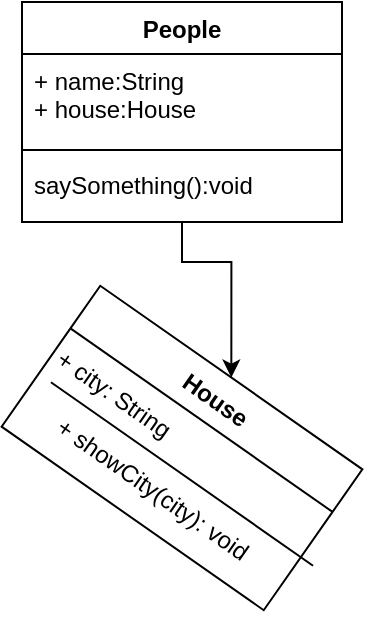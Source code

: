 <mxfile version="13.7.7" type="device"><diagram name="Page-1" id="c4acf3e9-155e-7222-9cf6-157b1a14988f"><mxGraphModel dx="1422" dy="794" grid="1" gridSize="10" guides="1" tooltips="1" connect="1" arrows="1" fold="1" page="1" pageScale="1" pageWidth="850" pageHeight="1100" background="#ffffff" math="0" shadow="0"><root><mxCell id="0"/><mxCell id="1" parent="0"/><mxCell id="7guHlVkpRxrPn-9IR7Ly-9" style="edgeStyle=orthogonalEdgeStyle;rounded=0;orthogonalLoop=1;jettySize=auto;html=1;entryX=0.5;entryY=0;entryDx=0;entryDy=0;" edge="1" parent="1" source="7guHlVkpRxrPn-9IR7Ly-1" target="7guHlVkpRxrPn-9IR7Ly-5"><mxGeometry relative="1" as="geometry"/></mxCell><mxCell id="7guHlVkpRxrPn-9IR7Ly-1" value="People&#10;" style="swimlane;fontStyle=1;align=center;verticalAlign=top;childLayout=stackLayout;horizontal=1;startSize=26;horizontalStack=0;resizeParent=1;resizeParentMax=0;resizeLast=0;collapsible=1;marginBottom=0;" vertex="1" parent="1"><mxGeometry x="40" y="60" width="160" height="110" as="geometry"><mxRectangle x="40" y="60" width="70" height="26" as="alternateBounds"/></mxGeometry></mxCell><mxCell id="7guHlVkpRxrPn-9IR7Ly-2" value="+ name:String&#10;+ house:House" style="text;strokeColor=none;fillColor=none;align=left;verticalAlign=top;spacingLeft=4;spacingRight=4;overflow=hidden;rotatable=0;points=[[0,0.5],[1,0.5]];portConstraint=eastwest;" vertex="1" parent="7guHlVkpRxrPn-9IR7Ly-1"><mxGeometry y="26" width="160" height="44" as="geometry"/></mxCell><mxCell id="7guHlVkpRxrPn-9IR7Ly-3" value="" style="line;strokeWidth=1;fillColor=none;align=left;verticalAlign=middle;spacingTop=-1;spacingLeft=3;spacingRight=3;rotatable=0;labelPosition=right;points=[];portConstraint=eastwest;" vertex="1" parent="7guHlVkpRxrPn-9IR7Ly-1"><mxGeometry y="70" width="160" height="8" as="geometry"/></mxCell><mxCell id="7guHlVkpRxrPn-9IR7Ly-4" value="saySomething():void" style="text;strokeColor=none;fillColor=none;align=left;verticalAlign=top;spacingLeft=4;spacingRight=4;overflow=hidden;rotatable=0;points=[[0,0.5],[1,0.5]];portConstraint=eastwest;" vertex="1" parent="7guHlVkpRxrPn-9IR7Ly-1"><mxGeometry y="78" width="160" height="32" as="geometry"/></mxCell><mxCell id="7guHlVkpRxrPn-9IR7Ly-5" value="House" style="swimlane;fontStyle=1;align=center;verticalAlign=top;childLayout=stackLayout;horizontal=1;startSize=26;horizontalStack=0;resizeParent=1;resizeParentMax=0;resizeLast=0;collapsible=1;marginBottom=0;rotation=35;" vertex="1" parent="1"><mxGeometry x="40" y="240" width="160" height="86" as="geometry"/></mxCell><mxCell id="7guHlVkpRxrPn-9IR7Ly-6" value="+ city: String" style="text;strokeColor=none;fillColor=none;align=left;verticalAlign=top;spacingLeft=4;spacingRight=4;overflow=hidden;rotatable=0;points=[[0,0.5],[1,0.5]];portConstraint=eastwest;rotation=35;" vertex="1" parent="7guHlVkpRxrPn-9IR7Ly-5"><mxGeometry y="26" width="160" height="26" as="geometry"/></mxCell><mxCell id="7guHlVkpRxrPn-9IR7Ly-7" value="" style="line;strokeWidth=1;fillColor=none;align=left;verticalAlign=middle;spacingTop=-1;spacingLeft=3;spacingRight=3;rotatable=0;labelPosition=right;points=[];portConstraint=eastwest;rotation=35;" vertex="1" parent="7guHlVkpRxrPn-9IR7Ly-5"><mxGeometry y="52" width="160" height="8" as="geometry"/></mxCell><mxCell id="7guHlVkpRxrPn-9IR7Ly-8" value="+ showCity(city): void" style="text;strokeColor=none;fillColor=none;align=left;verticalAlign=top;spacingLeft=4;spacingRight=4;overflow=hidden;rotatable=0;points=[[0,0.5],[1,0.5]];portConstraint=eastwest;rotation=35;" vertex="1" parent="7guHlVkpRxrPn-9IR7Ly-5"><mxGeometry y="60" width="160" height="26" as="geometry"/></mxCell></root></mxGraphModel></diagram></mxfile>